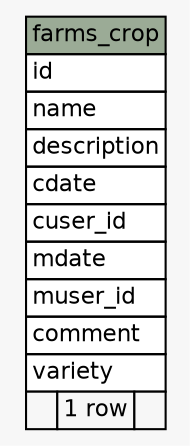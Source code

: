 // dot 2.34.0 on Mac OS X 10.9.1
// SchemaSpy rev Unknown
digraph "farms_crop" {
  graph [
    rankdir="RL"
    bgcolor="#f7f7f7"
    nodesep="0.18"
    ranksep="0.46"
    fontname="Helvetica"
    fontsize="11"
  ];
  node [
    fontname="Helvetica"
    fontsize="11"
    shape="plaintext"
  ];
  edge [
    arrowsize="0.8"
  ];
  "farms_crop" [
    label=<
    <TABLE BORDER="0" CELLBORDER="1" CELLSPACING="0" BGCOLOR="#ffffff">
      <TR><TD COLSPAN="3" BGCOLOR="#9bab96" ALIGN="CENTER">farms_crop</TD></TR>
      <TR><TD PORT="id" COLSPAN="3" ALIGN="LEFT">id</TD></TR>
      <TR><TD PORT="name" COLSPAN="3" ALIGN="LEFT">name</TD></TR>
      <TR><TD PORT="description" COLSPAN="3" ALIGN="LEFT">description</TD></TR>
      <TR><TD PORT="cdate" COLSPAN="3" ALIGN="LEFT">cdate</TD></TR>
      <TR><TD PORT="cuser_id" COLSPAN="3" ALIGN="LEFT">cuser_id</TD></TR>
      <TR><TD PORT="mdate" COLSPAN="3" ALIGN="LEFT">mdate</TD></TR>
      <TR><TD PORT="muser_id" COLSPAN="3" ALIGN="LEFT">muser_id</TD></TR>
      <TR><TD PORT="comment" COLSPAN="3" ALIGN="LEFT">comment</TD></TR>
      <TR><TD PORT="variety" COLSPAN="3" ALIGN="LEFT">variety</TD></TR>
      <TR><TD ALIGN="LEFT" BGCOLOR="#f7f7f7">  </TD><TD ALIGN="RIGHT" BGCOLOR="#f7f7f7">1 row</TD><TD ALIGN="RIGHT" BGCOLOR="#f7f7f7">  </TD></TR>
    </TABLE>>
    URL="tables/farms_crop.html"
    tooltip="farms_crop"
  ];
}
